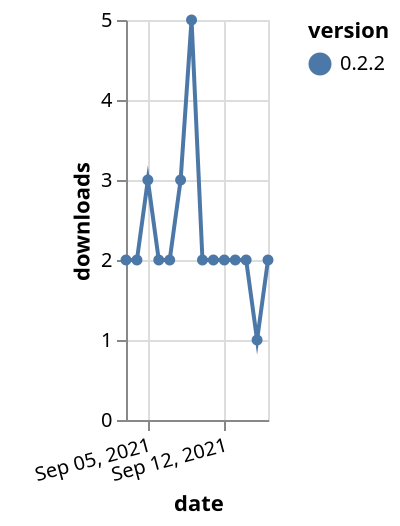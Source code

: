 {"$schema": "https://vega.github.io/schema/vega-lite/v5.json", "description": "A simple bar chart with embedded data.", "data": {"values": [{"date": "2021-09-03", "total": 4891, "delta": 2, "version": "0.2.2"}, {"date": "2021-09-04", "total": 4893, "delta": 2, "version": "0.2.2"}, {"date": "2021-09-05", "total": 4896, "delta": 3, "version": "0.2.2"}, {"date": "2021-09-06", "total": 4898, "delta": 2, "version": "0.2.2"}, {"date": "2021-09-07", "total": 4900, "delta": 2, "version": "0.2.2"}, {"date": "2021-09-08", "total": 4903, "delta": 3, "version": "0.2.2"}, {"date": "2021-09-09", "total": 4908, "delta": 5, "version": "0.2.2"}, {"date": "2021-09-10", "total": 4910, "delta": 2, "version": "0.2.2"}, {"date": "2021-09-11", "total": 4912, "delta": 2, "version": "0.2.2"}, {"date": "2021-09-12", "total": 4914, "delta": 2, "version": "0.2.2"}, {"date": "2021-09-13", "total": 4916, "delta": 2, "version": "0.2.2"}, {"date": "2021-09-14", "total": 4918, "delta": 2, "version": "0.2.2"}, {"date": "2021-09-15", "total": 4919, "delta": 1, "version": "0.2.2"}, {"date": "2021-09-16", "total": 4921, "delta": 2, "version": "0.2.2"}]}, "width": "container", "mark": {"type": "line", "point": {"filled": true}}, "encoding": {"x": {"field": "date", "type": "temporal", "timeUnit": "yearmonthdate", "title": "date", "axis": {"labelAngle": -15}}, "y": {"field": "delta", "type": "quantitative", "title": "downloads"}, "color": {"field": "version", "type": "nominal"}, "tooltip": {"field": "delta"}}}